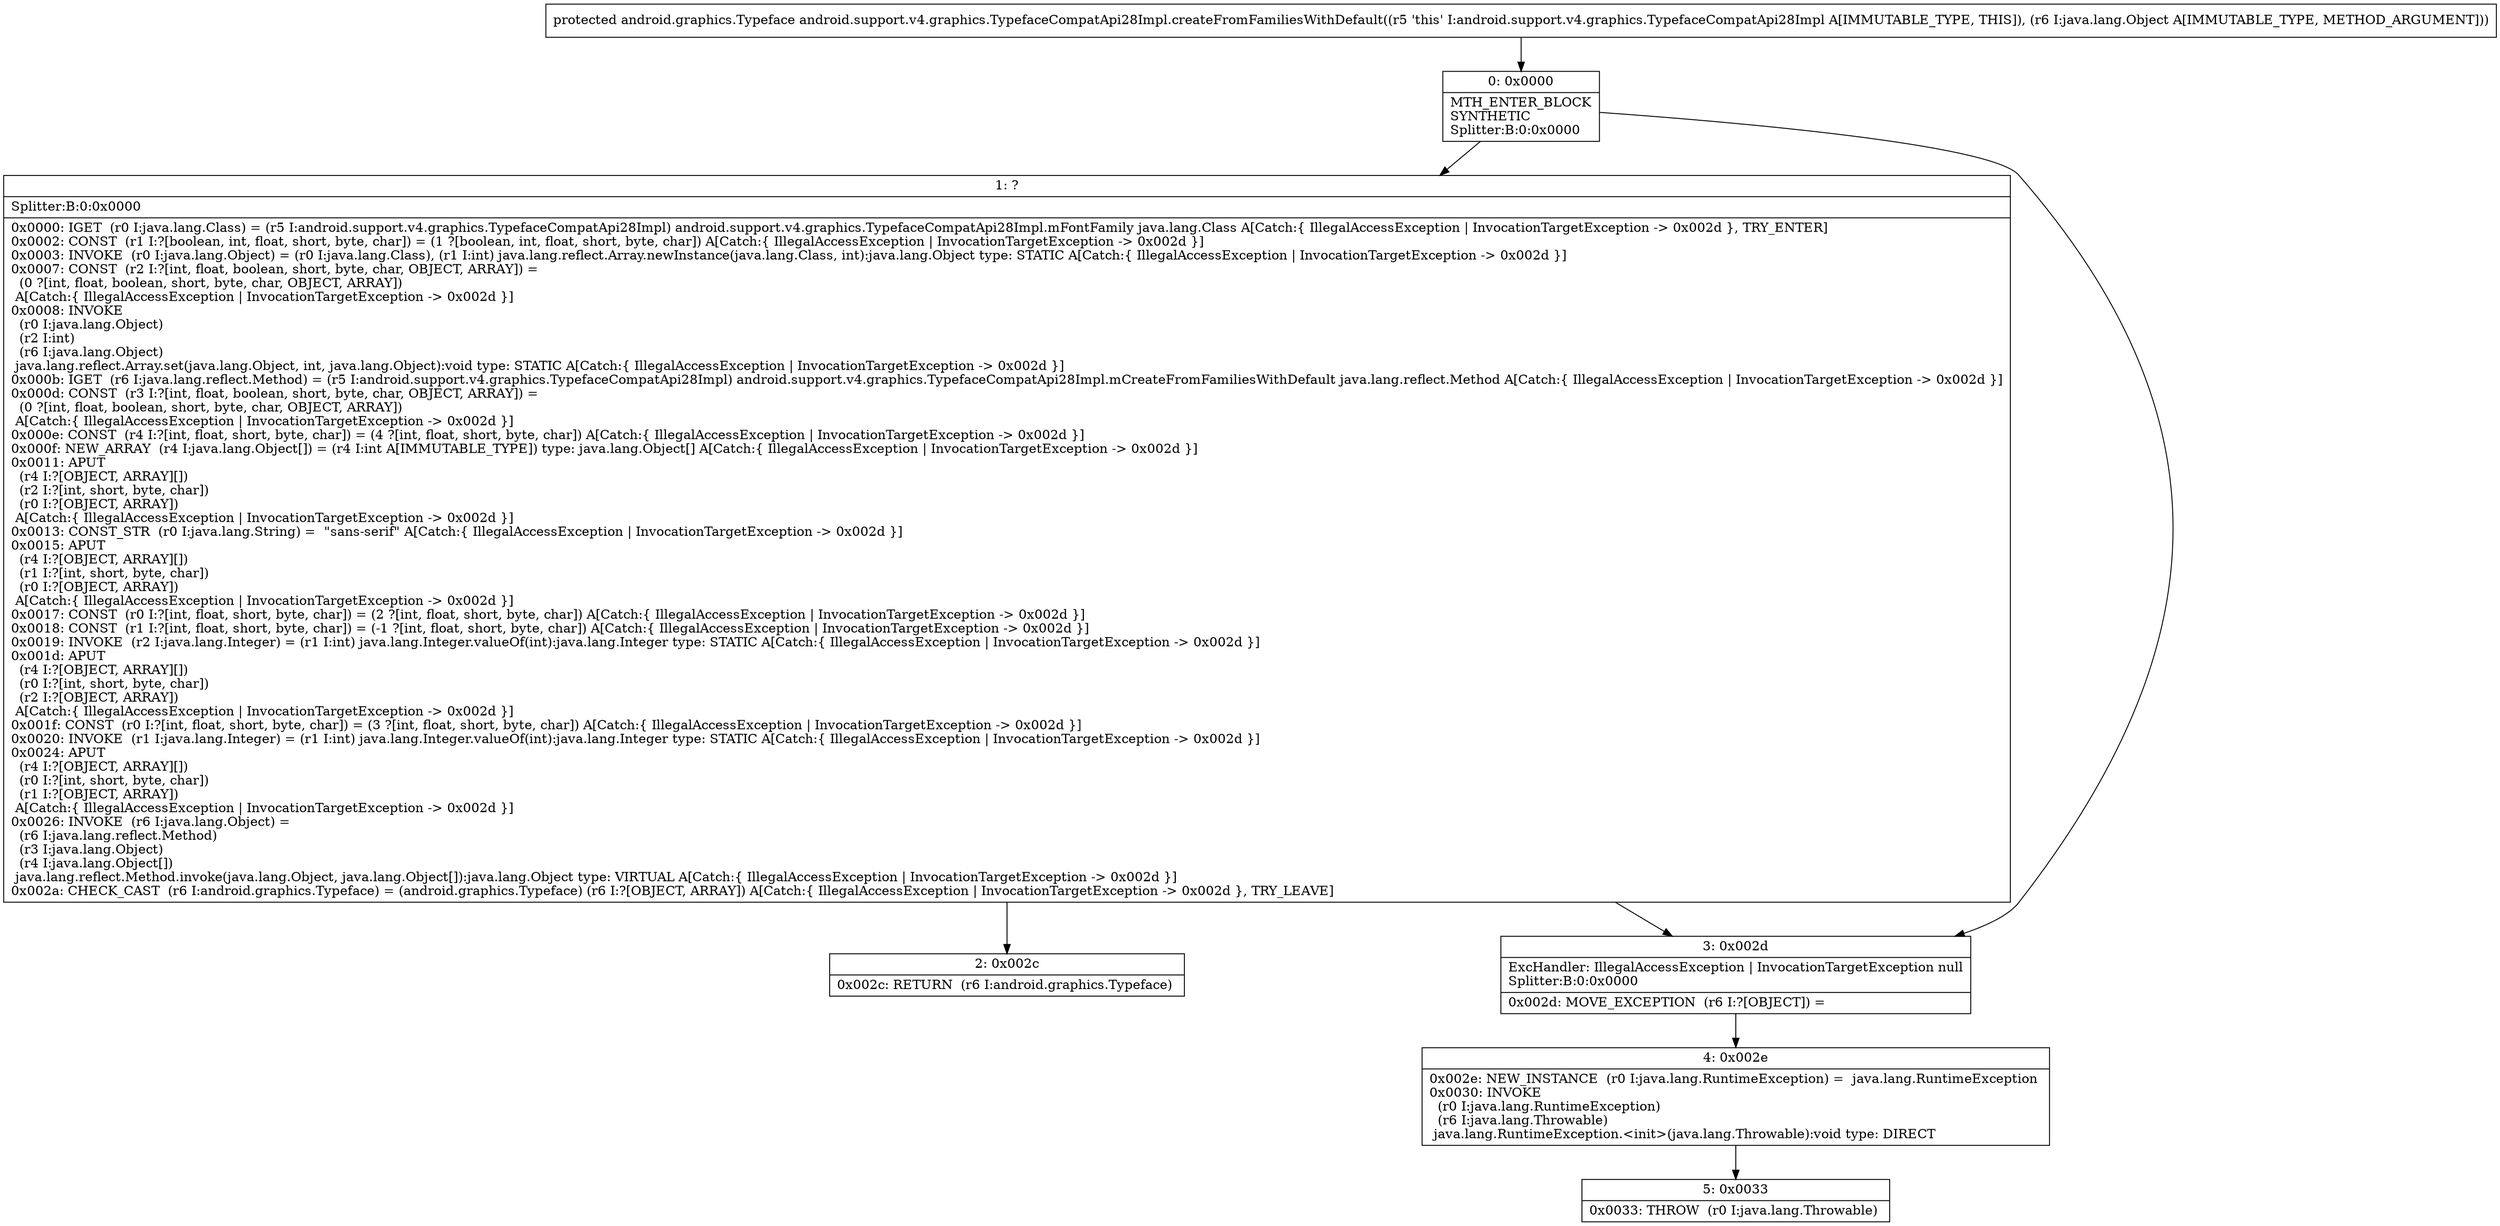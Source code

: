 digraph "CFG forandroid.support.v4.graphics.TypefaceCompatApi28Impl.createFromFamiliesWithDefault(Ljava\/lang\/Object;)Landroid\/graphics\/Typeface;" {
Node_0 [shape=record,label="{0\:\ 0x0000|MTH_ENTER_BLOCK\lSYNTHETIC\lSplitter:B:0:0x0000\l}"];
Node_1 [shape=record,label="{1\:\ ?|Splitter:B:0:0x0000\l|0x0000: IGET  (r0 I:java.lang.Class) = (r5 I:android.support.v4.graphics.TypefaceCompatApi28Impl) android.support.v4.graphics.TypefaceCompatApi28Impl.mFontFamily java.lang.Class A[Catch:\{ IllegalAccessException \| InvocationTargetException \-\> 0x002d \}, TRY_ENTER]\l0x0002: CONST  (r1 I:?[boolean, int, float, short, byte, char]) = (1 ?[boolean, int, float, short, byte, char]) A[Catch:\{ IllegalAccessException \| InvocationTargetException \-\> 0x002d \}]\l0x0003: INVOKE  (r0 I:java.lang.Object) = (r0 I:java.lang.Class), (r1 I:int) java.lang.reflect.Array.newInstance(java.lang.Class, int):java.lang.Object type: STATIC A[Catch:\{ IllegalAccessException \| InvocationTargetException \-\> 0x002d \}]\l0x0007: CONST  (r2 I:?[int, float, boolean, short, byte, char, OBJECT, ARRAY]) = \l  (0 ?[int, float, boolean, short, byte, char, OBJECT, ARRAY])\l A[Catch:\{ IllegalAccessException \| InvocationTargetException \-\> 0x002d \}]\l0x0008: INVOKE  \l  (r0 I:java.lang.Object)\l  (r2 I:int)\l  (r6 I:java.lang.Object)\l java.lang.reflect.Array.set(java.lang.Object, int, java.lang.Object):void type: STATIC A[Catch:\{ IllegalAccessException \| InvocationTargetException \-\> 0x002d \}]\l0x000b: IGET  (r6 I:java.lang.reflect.Method) = (r5 I:android.support.v4.graphics.TypefaceCompatApi28Impl) android.support.v4.graphics.TypefaceCompatApi28Impl.mCreateFromFamiliesWithDefault java.lang.reflect.Method A[Catch:\{ IllegalAccessException \| InvocationTargetException \-\> 0x002d \}]\l0x000d: CONST  (r3 I:?[int, float, boolean, short, byte, char, OBJECT, ARRAY]) = \l  (0 ?[int, float, boolean, short, byte, char, OBJECT, ARRAY])\l A[Catch:\{ IllegalAccessException \| InvocationTargetException \-\> 0x002d \}]\l0x000e: CONST  (r4 I:?[int, float, short, byte, char]) = (4 ?[int, float, short, byte, char]) A[Catch:\{ IllegalAccessException \| InvocationTargetException \-\> 0x002d \}]\l0x000f: NEW_ARRAY  (r4 I:java.lang.Object[]) = (r4 I:int A[IMMUTABLE_TYPE]) type: java.lang.Object[] A[Catch:\{ IllegalAccessException \| InvocationTargetException \-\> 0x002d \}]\l0x0011: APUT  \l  (r4 I:?[OBJECT, ARRAY][])\l  (r2 I:?[int, short, byte, char])\l  (r0 I:?[OBJECT, ARRAY])\l A[Catch:\{ IllegalAccessException \| InvocationTargetException \-\> 0x002d \}]\l0x0013: CONST_STR  (r0 I:java.lang.String) =  \"sans\-serif\" A[Catch:\{ IllegalAccessException \| InvocationTargetException \-\> 0x002d \}]\l0x0015: APUT  \l  (r4 I:?[OBJECT, ARRAY][])\l  (r1 I:?[int, short, byte, char])\l  (r0 I:?[OBJECT, ARRAY])\l A[Catch:\{ IllegalAccessException \| InvocationTargetException \-\> 0x002d \}]\l0x0017: CONST  (r0 I:?[int, float, short, byte, char]) = (2 ?[int, float, short, byte, char]) A[Catch:\{ IllegalAccessException \| InvocationTargetException \-\> 0x002d \}]\l0x0018: CONST  (r1 I:?[int, float, short, byte, char]) = (\-1 ?[int, float, short, byte, char]) A[Catch:\{ IllegalAccessException \| InvocationTargetException \-\> 0x002d \}]\l0x0019: INVOKE  (r2 I:java.lang.Integer) = (r1 I:int) java.lang.Integer.valueOf(int):java.lang.Integer type: STATIC A[Catch:\{ IllegalAccessException \| InvocationTargetException \-\> 0x002d \}]\l0x001d: APUT  \l  (r4 I:?[OBJECT, ARRAY][])\l  (r0 I:?[int, short, byte, char])\l  (r2 I:?[OBJECT, ARRAY])\l A[Catch:\{ IllegalAccessException \| InvocationTargetException \-\> 0x002d \}]\l0x001f: CONST  (r0 I:?[int, float, short, byte, char]) = (3 ?[int, float, short, byte, char]) A[Catch:\{ IllegalAccessException \| InvocationTargetException \-\> 0x002d \}]\l0x0020: INVOKE  (r1 I:java.lang.Integer) = (r1 I:int) java.lang.Integer.valueOf(int):java.lang.Integer type: STATIC A[Catch:\{ IllegalAccessException \| InvocationTargetException \-\> 0x002d \}]\l0x0024: APUT  \l  (r4 I:?[OBJECT, ARRAY][])\l  (r0 I:?[int, short, byte, char])\l  (r1 I:?[OBJECT, ARRAY])\l A[Catch:\{ IllegalAccessException \| InvocationTargetException \-\> 0x002d \}]\l0x0026: INVOKE  (r6 I:java.lang.Object) = \l  (r6 I:java.lang.reflect.Method)\l  (r3 I:java.lang.Object)\l  (r4 I:java.lang.Object[])\l java.lang.reflect.Method.invoke(java.lang.Object, java.lang.Object[]):java.lang.Object type: VIRTUAL A[Catch:\{ IllegalAccessException \| InvocationTargetException \-\> 0x002d \}]\l0x002a: CHECK_CAST  (r6 I:android.graphics.Typeface) = (android.graphics.Typeface) (r6 I:?[OBJECT, ARRAY]) A[Catch:\{ IllegalAccessException \| InvocationTargetException \-\> 0x002d \}, TRY_LEAVE]\l}"];
Node_2 [shape=record,label="{2\:\ 0x002c|0x002c: RETURN  (r6 I:android.graphics.Typeface) \l}"];
Node_3 [shape=record,label="{3\:\ 0x002d|ExcHandler: IllegalAccessException \| InvocationTargetException null\lSplitter:B:0:0x0000\l|0x002d: MOVE_EXCEPTION  (r6 I:?[OBJECT]) =  \l}"];
Node_4 [shape=record,label="{4\:\ 0x002e|0x002e: NEW_INSTANCE  (r0 I:java.lang.RuntimeException) =  java.lang.RuntimeException \l0x0030: INVOKE  \l  (r0 I:java.lang.RuntimeException)\l  (r6 I:java.lang.Throwable)\l java.lang.RuntimeException.\<init\>(java.lang.Throwable):void type: DIRECT \l}"];
Node_5 [shape=record,label="{5\:\ 0x0033|0x0033: THROW  (r0 I:java.lang.Throwable) \l}"];
MethodNode[shape=record,label="{protected android.graphics.Typeface android.support.v4.graphics.TypefaceCompatApi28Impl.createFromFamiliesWithDefault((r5 'this' I:android.support.v4.graphics.TypefaceCompatApi28Impl A[IMMUTABLE_TYPE, THIS]), (r6 I:java.lang.Object A[IMMUTABLE_TYPE, METHOD_ARGUMENT])) }"];
MethodNode -> Node_0;
Node_0 -> Node_1;
Node_0 -> Node_3;
Node_1 -> Node_2;
Node_1 -> Node_3;
Node_3 -> Node_4;
Node_4 -> Node_5;
}

